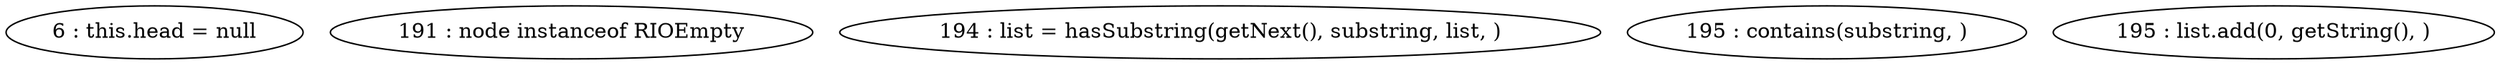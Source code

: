 digraph G {
"6 : this.head = null"
"191 : node instanceof RIOEmpty"
"194 : list = hasSubstring(getNext(), substring, list, )"
"195 : contains(substring, )"
"195 : list.add(0, getString(), )"
}
